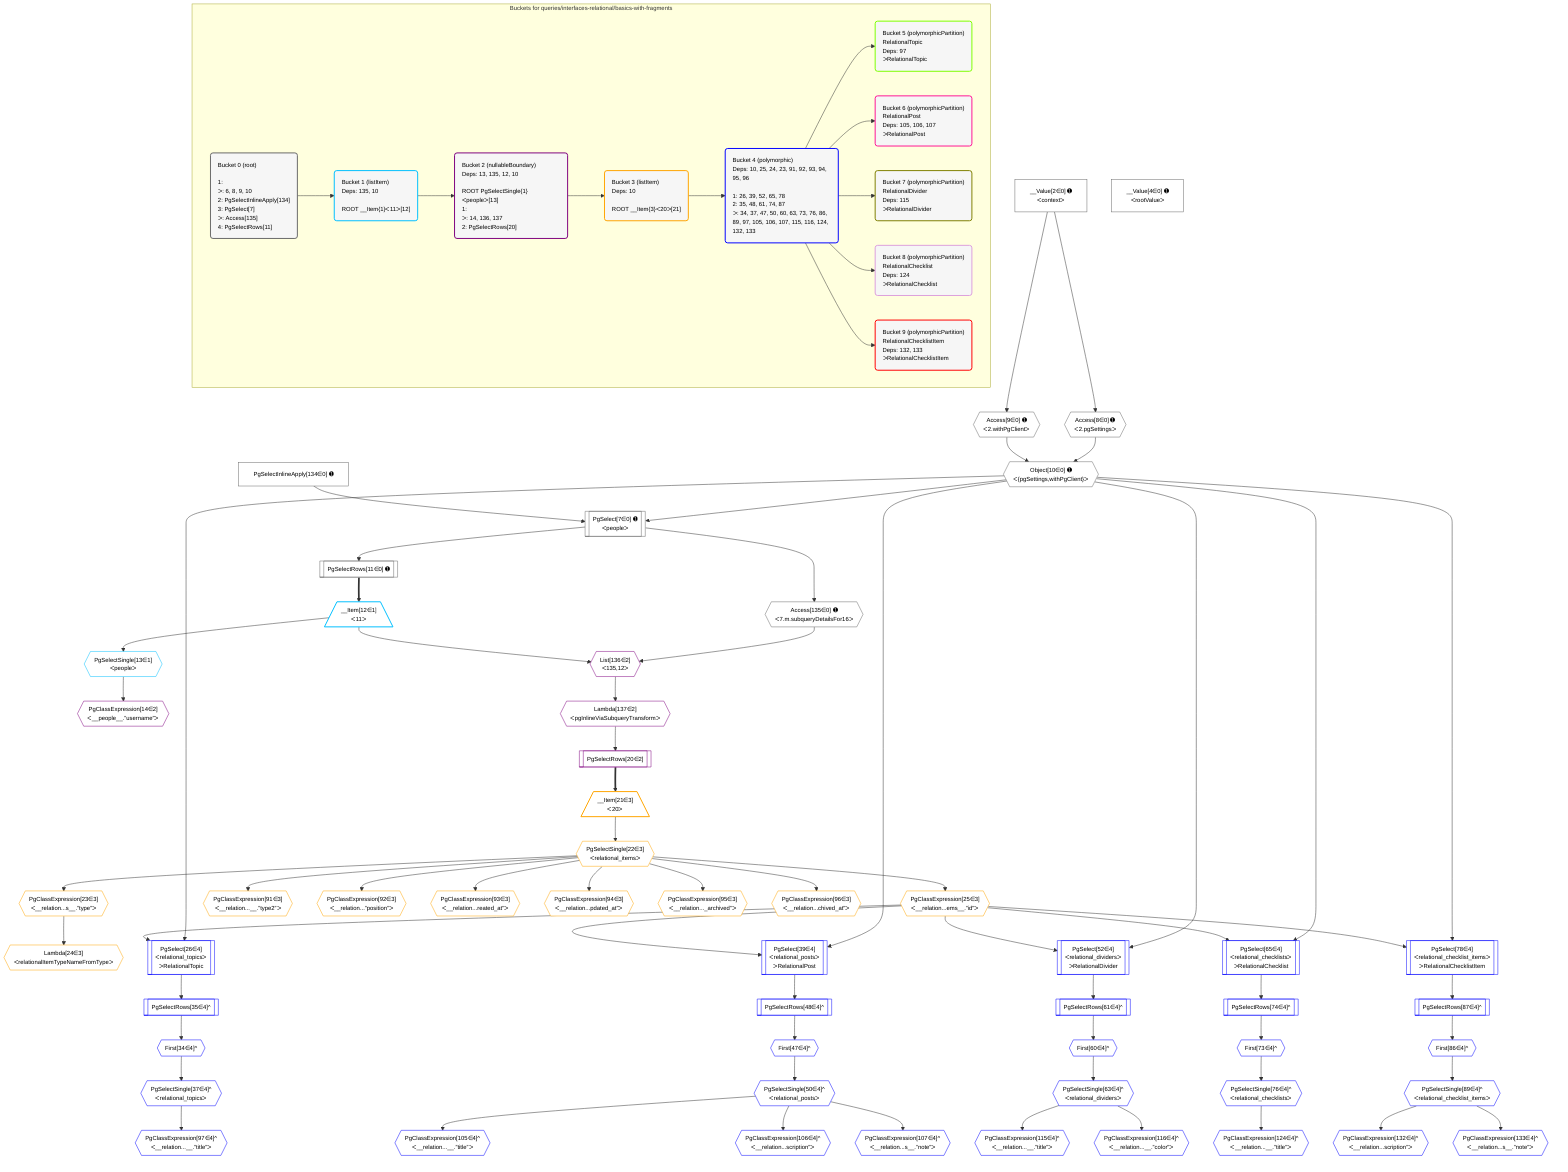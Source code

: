%%{init: {'themeVariables': { 'fontSize': '12px'}}}%%
graph TD
    classDef path fill:#eee,stroke:#000,color:#000
    classDef plan fill:#fff,stroke-width:1px,color:#000
    classDef itemplan fill:#fff,stroke-width:2px,color:#000
    classDef unbatchedplan fill:#dff,stroke-width:1px,color:#000
    classDef sideeffectplan fill:#fcc,stroke-width:2px,color:#000
    classDef bucket fill:#f6f6f6,color:#000,stroke-width:2px,text-align:left

    subgraph "Buckets for queries/interfaces-relational/basics-with-fragments"
    Bucket0("Bucket 0 (root)<br /><br />1: <br />ᐳ: 6, 8, 9, 10<br />2: PgSelectInlineApply[134]<br />3: PgSelect[7]<br />ᐳ: Access[135]<br />4: PgSelectRows[11]"):::bucket
    Bucket1("Bucket 1 (listItem)<br />Deps: 135, 10<br /><br />ROOT __Item{1}ᐸ11ᐳ[12]"):::bucket
    Bucket2("Bucket 2 (nullableBoundary)<br />Deps: 13, 135, 12, 10<br /><br />ROOT PgSelectSingle{1}ᐸpeopleᐳ[13]<br />1: <br />ᐳ: 14, 136, 137<br />2: PgSelectRows[20]"):::bucket
    Bucket3("Bucket 3 (listItem)<br />Deps: 10<br /><br />ROOT __Item{3}ᐸ20ᐳ[21]"):::bucket
    Bucket4("Bucket 4 (polymorphic)<br />Deps: 10, 25, 24, 23, 91, 92, 93, 94, 95, 96<br /><br />1: 26, 39, 52, 65, 78<br />2: 35, 48, 61, 74, 87<br />ᐳ: 34, 37, 47, 50, 60, 63, 73, 76, 86, 89, 97, 105, 106, 107, 115, 116, 124, 132, 133"):::bucket
    Bucket5("Bucket 5 (polymorphicPartition)<br />RelationalTopic<br />Deps: 97<br />ᐳRelationalTopic"):::bucket
    Bucket6("Bucket 6 (polymorphicPartition)<br />RelationalPost<br />Deps: 105, 106, 107<br />ᐳRelationalPost"):::bucket
    Bucket7("Bucket 7 (polymorphicPartition)<br />RelationalDivider<br />Deps: 115<br />ᐳRelationalDivider"):::bucket
    Bucket8("Bucket 8 (polymorphicPartition)<br />RelationalChecklist<br />Deps: 124<br />ᐳRelationalChecklist"):::bucket
    Bucket9("Bucket 9 (polymorphicPartition)<br />RelationalChecklistItem<br />Deps: 132, 133<br />ᐳRelationalChecklistItem"):::bucket
    end
    Bucket0 --> Bucket1
    Bucket1 --> Bucket2
    Bucket2 --> Bucket3
    Bucket3 --> Bucket4
    Bucket4 --> Bucket5 & Bucket6 & Bucket7 & Bucket8 & Bucket9

    %% plan dependencies
    PgSelect7[["PgSelect[7∈0] ➊<br />ᐸpeopleᐳ"]]:::plan
    Object10{{"Object[10∈0] ➊<br />ᐸ{pgSettings,withPgClient}ᐳ"}}:::plan
    PgSelectInlineApply134["PgSelectInlineApply[134∈0] ➊"]:::plan
    Object10 & PgSelectInlineApply134 --> PgSelect7
    Access8{{"Access[8∈0] ➊<br />ᐸ2.pgSettingsᐳ"}}:::plan
    Access9{{"Access[9∈0] ➊<br />ᐸ2.withPgClientᐳ"}}:::plan
    Access8 & Access9 --> Object10
    __Value2["__Value[2∈0] ➊<br />ᐸcontextᐳ"]:::plan
    __Value2 --> Access8
    __Value2 --> Access9
    PgSelectRows11[["PgSelectRows[11∈0] ➊"]]:::plan
    PgSelect7 --> PgSelectRows11
    Access135{{"Access[135∈0] ➊<br />ᐸ7.m.subqueryDetailsFor16ᐳ"}}:::plan
    PgSelect7 --> Access135
    __Value4["__Value[4∈0] ➊<br />ᐸrootValueᐳ"]:::plan
    __Item12[/"__Item[12∈1]<br />ᐸ11ᐳ"\]:::itemplan
    PgSelectRows11 ==> __Item12
    PgSelectSingle13{{"PgSelectSingle[13∈1]<br />ᐸpeopleᐳ"}}:::plan
    __Item12 --> PgSelectSingle13
    List136{{"List[136∈2]<br />ᐸ135,12ᐳ"}}:::plan
    Access135 & __Item12 --> List136
    PgClassExpression14{{"PgClassExpression[14∈2]<br />ᐸ__people__.”username”ᐳ"}}:::plan
    PgSelectSingle13 --> PgClassExpression14
    PgSelectRows20[["PgSelectRows[20∈2]"]]:::plan
    Lambda137{{"Lambda[137∈2]<br />ᐸpgInlineViaSubqueryTransformᐳ"}}:::plan
    Lambda137 --> PgSelectRows20
    List136 --> Lambda137
    __Item21[/"__Item[21∈3]<br />ᐸ20ᐳ"\]:::itemplan
    PgSelectRows20 ==> __Item21
    PgSelectSingle22{{"PgSelectSingle[22∈3]<br />ᐸrelational_itemsᐳ"}}:::plan
    __Item21 --> PgSelectSingle22
    PgClassExpression23{{"PgClassExpression[23∈3]<br />ᐸ__relation...s__.”type”ᐳ"}}:::plan
    PgSelectSingle22 --> PgClassExpression23
    Lambda24{{"Lambda[24∈3]<br />ᐸrelationalItemTypeNameFromTypeᐳ"}}:::plan
    PgClassExpression23 --> Lambda24
    PgClassExpression25{{"PgClassExpression[25∈3]<br />ᐸ__relation...ems__.”id”ᐳ"}}:::plan
    PgSelectSingle22 --> PgClassExpression25
    PgClassExpression91{{"PgClassExpression[91∈3]<br />ᐸ__relation...__.”type2”ᐳ"}}:::plan
    PgSelectSingle22 --> PgClassExpression91
    PgClassExpression92{{"PgClassExpression[92∈3]<br />ᐸ__relation...”position”ᐳ"}}:::plan
    PgSelectSingle22 --> PgClassExpression92
    PgClassExpression93{{"PgClassExpression[93∈3]<br />ᐸ__relation...reated_at”ᐳ"}}:::plan
    PgSelectSingle22 --> PgClassExpression93
    PgClassExpression94{{"PgClassExpression[94∈3]<br />ᐸ__relation...pdated_at”ᐳ"}}:::plan
    PgSelectSingle22 --> PgClassExpression94
    PgClassExpression95{{"PgClassExpression[95∈3]<br />ᐸ__relation..._archived”ᐳ"}}:::plan
    PgSelectSingle22 --> PgClassExpression95
    PgClassExpression96{{"PgClassExpression[96∈3]<br />ᐸ__relation...chived_at”ᐳ"}}:::plan
    PgSelectSingle22 --> PgClassExpression96
    PgSelect26[["PgSelect[26∈4]<br />ᐸrelational_topicsᐳ<br />ᐳRelationalTopic"]]:::plan
    Object10 & PgClassExpression25 --> PgSelect26
    PgSelect39[["PgSelect[39∈4]<br />ᐸrelational_postsᐳ<br />ᐳRelationalPost"]]:::plan
    Object10 & PgClassExpression25 --> PgSelect39
    PgSelect52[["PgSelect[52∈4]<br />ᐸrelational_dividersᐳ<br />ᐳRelationalDivider"]]:::plan
    Object10 & PgClassExpression25 --> PgSelect52
    PgSelect65[["PgSelect[65∈4]<br />ᐸrelational_checklistsᐳ<br />ᐳRelationalChecklist"]]:::plan
    Object10 & PgClassExpression25 --> PgSelect65
    PgSelect78[["PgSelect[78∈4]<br />ᐸrelational_checklist_itemsᐳ<br />ᐳRelationalChecklistItem"]]:::plan
    Object10 & PgClassExpression25 --> PgSelect78
    First34{{"First[34∈4]^"}}:::plan
    PgSelectRows35[["PgSelectRows[35∈4]^"]]:::plan
    PgSelectRows35 --> First34
    PgSelect26 --> PgSelectRows35
    PgSelectSingle37{{"PgSelectSingle[37∈4]^<br />ᐸrelational_topicsᐳ"}}:::plan
    First34 --> PgSelectSingle37
    First47{{"First[47∈4]^"}}:::plan
    PgSelectRows48[["PgSelectRows[48∈4]^"]]:::plan
    PgSelectRows48 --> First47
    PgSelect39 --> PgSelectRows48
    PgSelectSingle50{{"PgSelectSingle[50∈4]^<br />ᐸrelational_postsᐳ"}}:::plan
    First47 --> PgSelectSingle50
    First60{{"First[60∈4]^"}}:::plan
    PgSelectRows61[["PgSelectRows[61∈4]^"]]:::plan
    PgSelectRows61 --> First60
    PgSelect52 --> PgSelectRows61
    PgSelectSingle63{{"PgSelectSingle[63∈4]^<br />ᐸrelational_dividersᐳ"}}:::plan
    First60 --> PgSelectSingle63
    First73{{"First[73∈4]^"}}:::plan
    PgSelectRows74[["PgSelectRows[74∈4]^"]]:::plan
    PgSelectRows74 --> First73
    PgSelect65 --> PgSelectRows74
    PgSelectSingle76{{"PgSelectSingle[76∈4]^<br />ᐸrelational_checklistsᐳ"}}:::plan
    First73 --> PgSelectSingle76
    First86{{"First[86∈4]^"}}:::plan
    PgSelectRows87[["PgSelectRows[87∈4]^"]]:::plan
    PgSelectRows87 --> First86
    PgSelect78 --> PgSelectRows87
    PgSelectSingle89{{"PgSelectSingle[89∈4]^<br />ᐸrelational_checklist_itemsᐳ"}}:::plan
    First86 --> PgSelectSingle89
    PgClassExpression97{{"PgClassExpression[97∈4]^<br />ᐸ__relation...__.”title”ᐳ"}}:::plan
    PgSelectSingle37 --> PgClassExpression97
    PgClassExpression105{{"PgClassExpression[105∈4]^<br />ᐸ__relation...__.”title”ᐳ"}}:::plan
    PgSelectSingle50 --> PgClassExpression105
    PgClassExpression106{{"PgClassExpression[106∈4]^<br />ᐸ__relation...scription”ᐳ"}}:::plan
    PgSelectSingle50 --> PgClassExpression106
    PgClassExpression107{{"PgClassExpression[107∈4]^<br />ᐸ__relation...s__.”note”ᐳ"}}:::plan
    PgSelectSingle50 --> PgClassExpression107
    PgClassExpression115{{"PgClassExpression[115∈4]^<br />ᐸ__relation...__.”title”ᐳ"}}:::plan
    PgSelectSingle63 --> PgClassExpression115
    PgClassExpression116{{"PgClassExpression[116∈4]^<br />ᐸ__relation...__.”color”ᐳ"}}:::plan
    PgSelectSingle63 --> PgClassExpression116
    PgClassExpression124{{"PgClassExpression[124∈4]^<br />ᐸ__relation...__.”title”ᐳ"}}:::plan
    PgSelectSingle76 --> PgClassExpression124
    PgClassExpression132{{"PgClassExpression[132∈4]^<br />ᐸ__relation...scription”ᐳ"}}:::plan
    PgSelectSingle89 --> PgClassExpression132
    PgClassExpression133{{"PgClassExpression[133∈4]^<br />ᐸ__relation...s__.”note”ᐳ"}}:::plan
    PgSelectSingle89 --> PgClassExpression133

    %% define steps
    classDef bucket0 stroke:#696969
    class Bucket0,__Value2,__Value4,PgSelect7,Access8,Access9,Object10,PgSelectRows11,PgSelectInlineApply134,Access135 bucket0
    classDef bucket1 stroke:#00bfff
    class Bucket1,__Item12,PgSelectSingle13 bucket1
    classDef bucket2 stroke:#7f007f
    class Bucket2,PgClassExpression14,PgSelectRows20,List136,Lambda137 bucket2
    classDef bucket3 stroke:#ffa500
    class Bucket3,__Item21,PgSelectSingle22,PgClassExpression23,Lambda24,PgClassExpression25,PgClassExpression91,PgClassExpression92,PgClassExpression93,PgClassExpression94,PgClassExpression95,PgClassExpression96 bucket3
    classDef bucket4 stroke:#0000ff
    class Bucket4,PgSelect26,First34,PgSelectRows35,PgSelectSingle37,PgSelect39,First47,PgSelectRows48,PgSelectSingle50,PgSelect52,First60,PgSelectRows61,PgSelectSingle63,PgSelect65,First73,PgSelectRows74,PgSelectSingle76,PgSelect78,First86,PgSelectRows87,PgSelectSingle89,PgClassExpression97,PgClassExpression105,PgClassExpression106,PgClassExpression107,PgClassExpression115,PgClassExpression116,PgClassExpression124,PgClassExpression132,PgClassExpression133 bucket4
    classDef bucket5 stroke:#7fff00
    class Bucket5 bucket5
    classDef bucket6 stroke:#ff1493
    class Bucket6 bucket6
    classDef bucket7 stroke:#808000
    class Bucket7 bucket7
    classDef bucket8 stroke:#dda0dd
    class Bucket8 bucket8
    classDef bucket9 stroke:#ff0000
    class Bucket9 bucket9